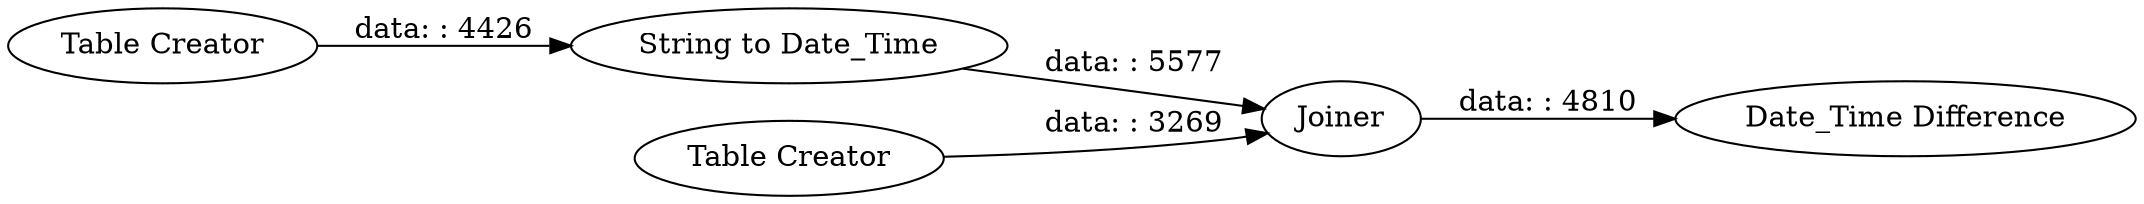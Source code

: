 digraph {
	"-5959141408970530953_7" [label="Date_Time Difference"]
	"-5959141408970530953_4" [label="String to Date_Time"]
	"-5959141408970530953_1" [label="Table Creator"]
	"-5959141408970530953_2" [label="Table Creator"]
	"-5959141408970530953_8" [label=Joiner]
	"-5959141408970530953_4" -> "-5959141408970530953_8" [label="data: : 5577"]
	"-5959141408970530953_8" -> "-5959141408970530953_7" [label="data: : 4810"]
	"-5959141408970530953_1" -> "-5959141408970530953_4" [label="data: : 4426"]
	"-5959141408970530953_2" -> "-5959141408970530953_8" [label="data: : 3269"]
	rankdir=LR
}

